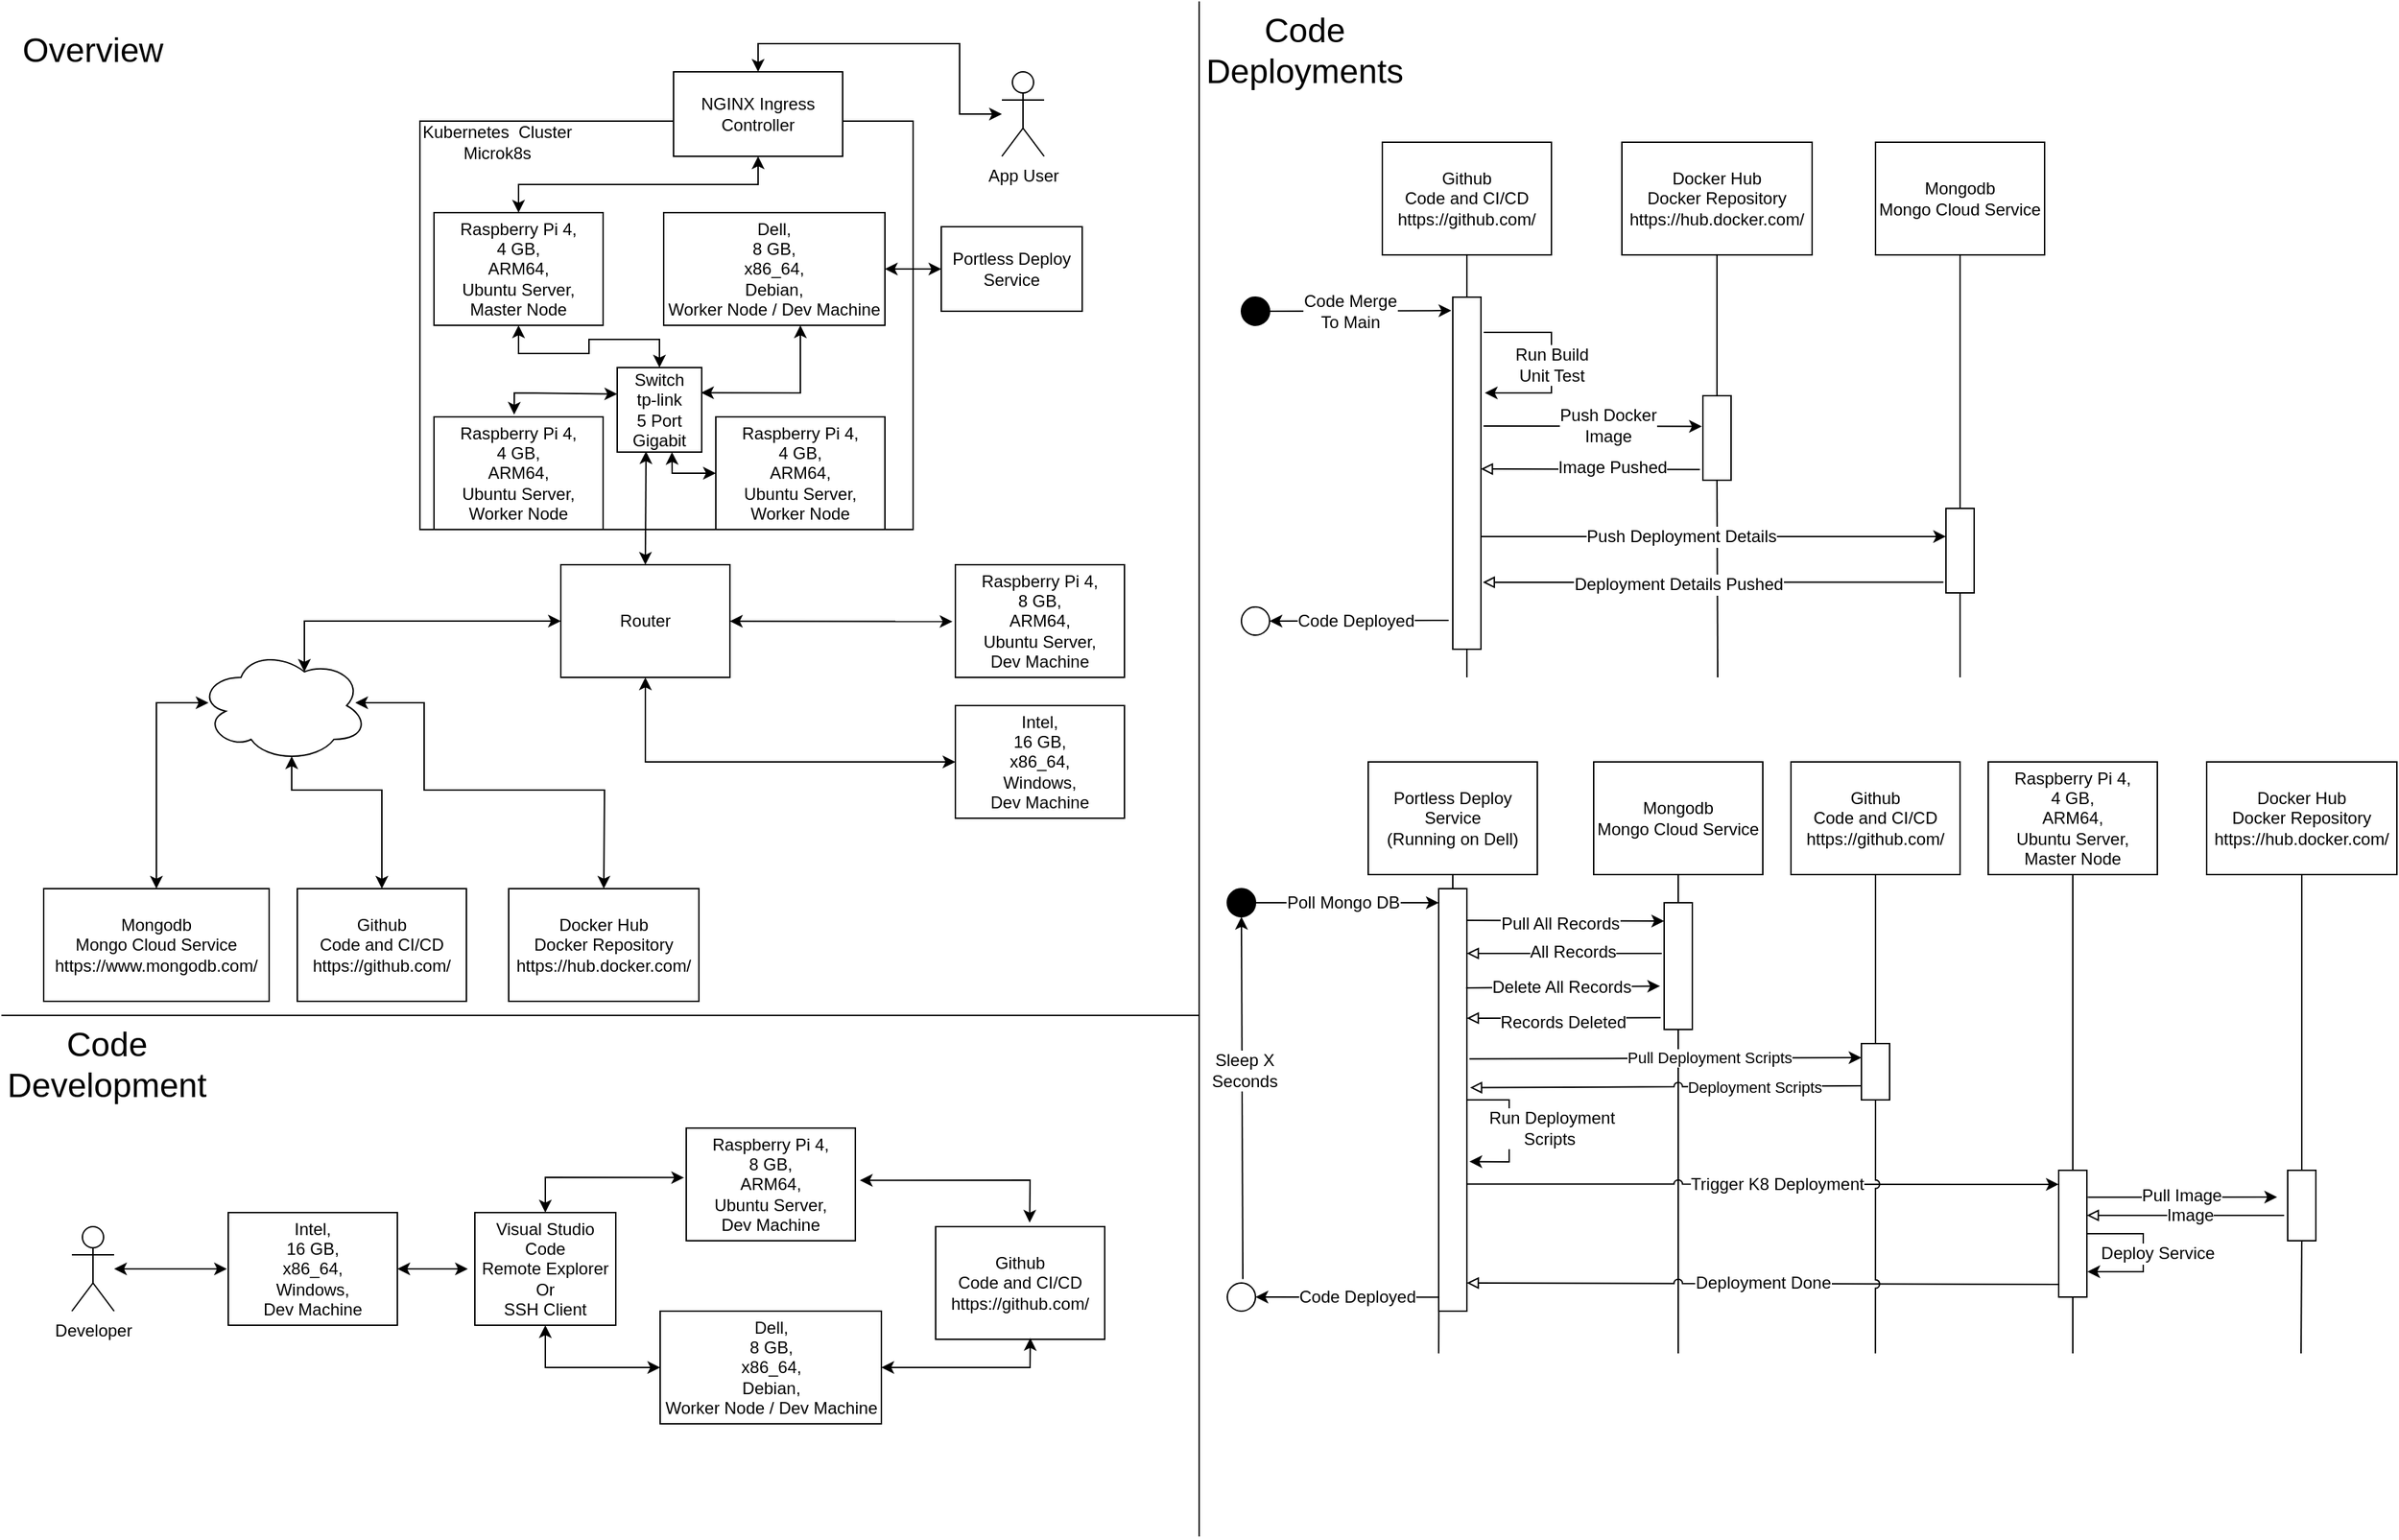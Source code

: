 <mxfile version="16.2.6" type="device"><diagram id="EOb-uwfjhpOYU6S7tdtE" name="Page-1"><mxGraphModel dx="2062" dy="1097" grid="1" gridSize="10" guides="1" tooltips="1" connect="1" arrows="1" fold="1" page="1" pageScale="1" pageWidth="850" pageHeight="1100" math="0" shadow="0"><root><mxCell id="0"/><mxCell id="1" parent="0"/><mxCell id="P5uYfOfN7g1yo0Vkydsh-5" value="" style="rounded=0;whiteSpace=wrap;html=1;align=left;" parent="1" vertex="1"><mxGeometry x="297" y="85" width="350" height="290" as="geometry"/></mxCell><mxCell id="P5uYfOfN7g1yo0Vkydsh-1" value="Raspberry Pi 4,&lt;br&gt;4 GB, &lt;br&gt;ARM64,&lt;br&gt;Ubuntu Server,&lt;br&gt;Worker Node" style="rounded=0;whiteSpace=wrap;html=1;" parent="1" vertex="1"><mxGeometry x="507" y="295" width="120" height="80" as="geometry"/></mxCell><mxCell id="P5uYfOfN7g1yo0Vkydsh-2" value="Raspberry Pi 4,&lt;br&gt;4 GB,&lt;br&gt;ARM64,&lt;br&gt;Ubuntu Server,&lt;br&gt;Master Node" style="rounded=0;whiteSpace=wrap;html=1;" parent="1" vertex="1"><mxGeometry x="307" y="150" width="120" height="80" as="geometry"/></mxCell><mxCell id="P5uYfOfN7g1yo0Vkydsh-3" value="Raspberry Pi 4,&lt;br&gt;4 GB,&lt;br&gt;ARM64,&lt;br&gt;Ubuntu Server,&lt;br&gt;Worker Node" style="rounded=0;whiteSpace=wrap;html=1;" parent="1" vertex="1"><mxGeometry x="307" y="295" width="120" height="80" as="geometry"/></mxCell><mxCell id="P5uYfOfN7g1yo0Vkydsh-4" value="Dell,&lt;br&gt;8 GB,&lt;br&gt;x86_64,&lt;br&gt;Debian,&lt;br&gt;Worker Node / Dev Machine" style="rounded=0;whiteSpace=wrap;html=1;" parent="1" vertex="1"><mxGeometry x="470" y="150" width="157" height="80" as="geometry"/></mxCell><mxCell id="P5uYfOfN7g1yo0Vkydsh-6" value="Kubernetes&amp;nbsp; Cluster&lt;br&gt;Microk8s" style="text;html=1;strokeColor=none;fillColor=none;align=center;verticalAlign=middle;whiteSpace=wrap;rounded=0;" parent="1" vertex="1"><mxGeometry x="297" y="85" width="110" height="30" as="geometry"/></mxCell><mxCell id="P5uYfOfN7g1yo0Vkydsh-7" value="NGINX Ingress Controller" style="rounded=0;whiteSpace=wrap;html=1;" parent="1" vertex="1"><mxGeometry x="477" y="50" width="120" height="60" as="geometry"/></mxCell><mxCell id="P5uYfOfN7g1yo0Vkydsh-8" value="" style="endArrow=classic;startArrow=classic;html=1;rounded=0;entryX=0.5;entryY=1;entryDx=0;entryDy=0;exitX=0.5;exitY=0;exitDx=0;exitDy=0;" parent="1" source="P5uYfOfN7g1yo0Vkydsh-2" target="P5uYfOfN7g1yo0Vkydsh-7" edge="1"><mxGeometry width="50" height="50" relative="1" as="geometry"><mxPoint x="497" y="180" as="sourcePoint"/><mxPoint x="547" y="130" as="targetPoint"/><Array as="points"><mxPoint x="367" y="130"/><mxPoint x="457" y="130"/><mxPoint x="537" y="130"/></Array></mxGeometry></mxCell><mxCell id="P5uYfOfN7g1yo0Vkydsh-20" value="" style="endArrow=classic;startArrow=classic;html=1;rounded=0;entryX=0;entryY=0.5;entryDx=0;entryDy=0;exitX=0.648;exitY=0.999;exitDx=0;exitDy=0;exitPerimeter=0;" parent="1" source="P5uYfOfN7g1yo0Vkydsh-33" target="P5uYfOfN7g1yo0Vkydsh-1" edge="1"><mxGeometry width="50" height="50" relative="1" as="geometry"><mxPoint x="476" y="320" as="sourcePoint"/><mxPoint x="497" y="290" as="targetPoint"/><Array as="points"><mxPoint x="476" y="335"/></Array></mxGeometry></mxCell><mxCell id="P5uYfOfN7g1yo0Vkydsh-21" value="" style="endArrow=classic;startArrow=classic;html=1;rounded=0;exitX=0.993;exitY=0.298;exitDx=0;exitDy=0;exitPerimeter=0;" parent="1" source="P5uYfOfN7g1yo0Vkydsh-33" edge="1"><mxGeometry width="50" height="50" relative="1" as="geometry"><mxPoint x="527" y="278" as="sourcePoint"/><mxPoint x="567" y="230" as="targetPoint"/><Array as="points"><mxPoint x="567" y="278"/></Array></mxGeometry></mxCell><mxCell id="P5uYfOfN7g1yo0Vkydsh-22" value="" style="endArrow=classic;startArrow=classic;html=1;rounded=0;exitX=0.5;exitY=1;exitDx=0;exitDy=0;entryX=0.5;entryY=0;entryDx=0;entryDy=0;" parent="1" source="P5uYfOfN7g1yo0Vkydsh-2" target="P5uYfOfN7g1yo0Vkydsh-33" edge="1"><mxGeometry width="50" height="50" relative="1" as="geometry"><mxPoint x="447" y="240" as="sourcePoint"/><mxPoint x="467" y="260" as="targetPoint"/><Array as="points"><mxPoint x="367" y="250"/><mxPoint x="417" y="250"/><mxPoint x="417" y="240"/><mxPoint x="467" y="240"/></Array></mxGeometry></mxCell><mxCell id="P5uYfOfN7g1yo0Vkydsh-25" value="" style="endArrow=classic;startArrow=classic;html=1;rounded=0;exitX=0.474;exitY=-0.02;exitDx=0;exitDy=0;exitPerimeter=0;entryX=0;entryY=0.313;entryDx=0;entryDy=0;entryPerimeter=0;" parent="1" source="P5uYfOfN7g1yo0Vkydsh-3" target="P5uYfOfN7g1yo0Vkydsh-33" edge="1"><mxGeometry width="50" height="50" relative="1" as="geometry"><mxPoint x="347" y="300" as="sourcePoint"/><mxPoint x="407" y="278" as="targetPoint"/><Array as="points"><mxPoint x="364" y="278"/></Array></mxGeometry></mxCell><mxCell id="P5uYfOfN7g1yo0Vkydsh-26" value="Raspberry Pi 4,&lt;br&gt;8 GB,&lt;br&gt;ARM64,&lt;br&gt;Ubuntu Server,&lt;br&gt;Dev Machine" style="rounded=0;whiteSpace=wrap;html=1;" parent="1" vertex="1"><mxGeometry x="677" y="400" width="120" height="80" as="geometry"/></mxCell><mxCell id="P5uYfOfN7g1yo0Vkydsh-27" value="Mongodb&lt;br&gt;Mongo Cloud Service&lt;br&gt;https://www.mongodb.com/" style="rounded=0;whiteSpace=wrap;html=1;" parent="1" vertex="1"><mxGeometry x="30" y="630" width="160" height="80" as="geometry"/></mxCell><mxCell id="P5uYfOfN7g1yo0Vkydsh-28" value="Router" style="rounded=0;whiteSpace=wrap;html=1;" parent="1" vertex="1"><mxGeometry x="397" y="400" width="120" height="80" as="geometry"/></mxCell><mxCell id="P5uYfOfN7g1yo0Vkydsh-30" value="" style="endArrow=classic;startArrow=classic;html=1;rounded=0;exitX=0.5;exitY=0;exitDx=0;exitDy=0;entryX=0.341;entryY=0.991;entryDx=0;entryDy=0;entryPerimeter=0;" parent="1" source="P5uYfOfN7g1yo0Vkydsh-28" target="P5uYfOfN7g1yo0Vkydsh-33" edge="1"><mxGeometry width="50" height="50" relative="1" as="geometry"><mxPoint x="307" y="440" as="sourcePoint"/><mxPoint x="477" y="380" as="targetPoint"/></mxGeometry></mxCell><mxCell id="P5uYfOfN7g1yo0Vkydsh-33" value="&lt;span&gt;Switch&lt;/span&gt;&lt;br&gt;&lt;span&gt;tp-link&lt;br&gt;5 Port&lt;br&gt;Gigabit&lt;/span&gt;" style="rounded=0;whiteSpace=wrap;html=1;" parent="1" vertex="1"><mxGeometry x="437" y="260" width="60" height="60" as="geometry"/></mxCell><mxCell id="P5uYfOfN7g1yo0Vkydsh-35" value="" style="endArrow=classic;startArrow=classic;html=1;rounded=0;entryX=-0.017;entryY=0.504;entryDx=0;entryDy=0;entryPerimeter=0;" parent="1" source="P5uYfOfN7g1yo0Vkydsh-28" target="P5uYfOfN7g1yo0Vkydsh-26" edge="1"><mxGeometry width="50" height="50" relative="1" as="geometry"><mxPoint x="547" y="470" as="sourcePoint"/><mxPoint x="597" y="420" as="targetPoint"/></mxGeometry></mxCell><mxCell id="P5uYfOfN7g1yo0Vkydsh-36" value="Github&lt;br&gt;Code and CI/CD&lt;br&gt;https://github.com/" style="rounded=0;whiteSpace=wrap;html=1;" parent="1" vertex="1"><mxGeometry x="210" y="630" width="120" height="80" as="geometry"/></mxCell><mxCell id="P5uYfOfN7g1yo0Vkydsh-37" value="Intel,&lt;br&gt;16 GB,&lt;br&gt;x86_64,&lt;br&gt;Windows,&lt;br&gt;Dev Machine" style="rounded=0;whiteSpace=wrap;html=1;" parent="1" vertex="1"><mxGeometry x="677" y="500" width="120" height="80" as="geometry"/></mxCell><mxCell id="P5uYfOfN7g1yo0Vkydsh-38" value="" style="endArrow=classic;startArrow=classic;html=1;rounded=0;entryX=0;entryY=0.5;entryDx=0;entryDy=0;exitX=0.5;exitY=1;exitDx=0;exitDy=0;" parent="1" source="P5uYfOfN7g1yo0Vkydsh-28" target="P5uYfOfN7g1yo0Vkydsh-37" edge="1"><mxGeometry width="50" height="50" relative="1" as="geometry"><mxPoint x="567" y="580" as="sourcePoint"/><mxPoint x="617" y="530" as="targetPoint"/><Array as="points"><mxPoint x="457" y="540"/></Array></mxGeometry></mxCell><mxCell id="P5uYfOfN7g1yo0Vkydsh-39" value="Portless Deploy &lt;br&gt;Service" style="rounded=0;whiteSpace=wrap;html=1;" parent="1" vertex="1"><mxGeometry x="667" y="160" width="100" height="60" as="geometry"/></mxCell><mxCell id="P5uYfOfN7g1yo0Vkydsh-40" value="" style="endArrow=classic;startArrow=classic;html=1;rounded=0;exitX=1;exitY=0.5;exitDx=0;exitDy=0;entryX=0;entryY=0.5;entryDx=0;entryDy=0;" parent="1" source="P5uYfOfN7g1yo0Vkydsh-4" target="P5uYfOfN7g1yo0Vkydsh-39" edge="1"><mxGeometry width="50" height="50" relative="1" as="geometry"><mxPoint x="737" y="170" as="sourcePoint"/><mxPoint x="787" y="120" as="targetPoint"/></mxGeometry></mxCell><mxCell id="P5uYfOfN7g1yo0Vkydsh-41" value="" style="ellipse;shape=cloud;whiteSpace=wrap;html=1;" parent="1" vertex="1"><mxGeometry x="140" y="460" width="120" height="80" as="geometry"/></mxCell><mxCell id="P5uYfOfN7g1yo0Vkydsh-44" value="Docker Hub&lt;br&gt;Docker Repository&lt;br&gt;https://hub.docker.com/" style="rounded=0;whiteSpace=wrap;html=1;" parent="1" vertex="1"><mxGeometry x="360" y="630" width="135" height="80" as="geometry"/></mxCell><mxCell id="P5uYfOfN7g1yo0Vkydsh-45" value="" style="endArrow=classic;startArrow=classic;html=1;rounded=0;exitX=0.5;exitY=0;exitDx=0;exitDy=0;entryX=0.058;entryY=0.475;entryDx=0;entryDy=0;entryPerimeter=0;" parent="1" source="P5uYfOfN7g1yo0Vkydsh-27" target="P5uYfOfN7g1yo0Vkydsh-41" edge="1"><mxGeometry width="50" height="50" relative="1" as="geometry"><mxPoint x="60" y="580" as="sourcePoint"/><mxPoint x="110" y="530" as="targetPoint"/><Array as="points"><mxPoint x="110" y="498"/></Array></mxGeometry></mxCell><mxCell id="P5uYfOfN7g1yo0Vkydsh-46" value="" style="endArrow=classic;startArrow=classic;html=1;rounded=0;exitX=0.5;exitY=0;exitDx=0;exitDy=0;entryX=0.55;entryY=0.95;entryDx=0;entryDy=0;entryPerimeter=0;" parent="1" source="P5uYfOfN7g1yo0Vkydsh-36" target="P5uYfOfN7g1yo0Vkydsh-41" edge="1"><mxGeometry width="50" height="50" relative="1" as="geometry"><mxPoint x="270" y="600" as="sourcePoint"/><mxPoint x="320" y="550" as="targetPoint"/><Array as="points"><mxPoint x="270" y="560"/><mxPoint x="206" y="560"/></Array></mxGeometry></mxCell><mxCell id="P5uYfOfN7g1yo0Vkydsh-47" value="" style="endArrow=classic;startArrow=classic;html=1;rounded=0;exitX=0.5;exitY=0;exitDx=0;exitDy=0;entryX=0.926;entryY=0.475;entryDx=0;entryDy=0;entryPerimeter=0;" parent="1" source="P5uYfOfN7g1yo0Vkydsh-44" target="P5uYfOfN7g1yo0Vkydsh-41" edge="1"><mxGeometry width="50" height="50" relative="1" as="geometry"><mxPoint x="350" y="580" as="sourcePoint"/><mxPoint x="400" y="530" as="targetPoint"/><Array as="points"><mxPoint x="428" y="560"/><mxPoint x="300" y="560"/><mxPoint x="300" y="498"/></Array></mxGeometry></mxCell><mxCell id="P5uYfOfN7g1yo0Vkydsh-48" value="" style="endArrow=classic;startArrow=classic;html=1;rounded=0;exitX=0.625;exitY=0.2;exitDx=0;exitDy=0;exitPerimeter=0;" parent="1" source="P5uYfOfN7g1yo0Vkydsh-41" target="P5uYfOfN7g1yo0Vkydsh-28" edge="1"><mxGeometry width="50" height="50" relative="1" as="geometry"><mxPoint x="210" y="440" as="sourcePoint"/><mxPoint x="150" y="370" as="targetPoint"/><Array as="points"><mxPoint x="215" y="440"/></Array></mxGeometry></mxCell><mxCell id="P5uYfOfN7g1yo0Vkydsh-52" value="&lt;font style=&quot;font-size: 24px&quot;&gt;Overview&lt;/font&gt;" style="text;html=1;strokeColor=none;fillColor=none;align=center;verticalAlign=middle;whiteSpace=wrap;rounded=0;" parent="1" vertex="1"><mxGeometry width="130" height="70" as="geometry"/></mxCell><mxCell id="P5uYfOfN7g1yo0Vkydsh-53" value="" style="endArrow=none;html=1;rounded=0;fontSize=24;jumpStyle=arc;" parent="1" edge="1"><mxGeometry width="50" height="50" relative="1" as="geometry"><mxPoint x="850" as="sourcePoint"/><mxPoint x="850" y="1090" as="targetPoint"/></mxGeometry></mxCell><mxCell id="P5uYfOfN7g1yo0Vkydsh-54" value="&lt;font style=&quot;font-size: 24px&quot;&gt;Code Deployments&lt;/font&gt;" style="text;html=1;strokeColor=none;fillColor=none;align=center;verticalAlign=middle;whiteSpace=wrap;rounded=0;" parent="1" vertex="1"><mxGeometry x="850" width="150" height="70" as="geometry"/></mxCell><mxCell id="P5uYfOfN7g1yo0Vkydsh-71" style="edgeStyle=orthogonalEdgeStyle;rounded=0;jumpStyle=arc;orthogonalLoop=1;jettySize=auto;html=1;exitX=0.5;exitY=1;exitDx=0;exitDy=0;fontSize=12;endArrow=none;endFill=0;" parent="1" source="P5uYfOfN7g1yo0Vkydsh-58" edge="1"><mxGeometry relative="1" as="geometry"><mxPoint x="1040" y="480" as="targetPoint"/></mxGeometry></mxCell><mxCell id="P5uYfOfN7g1yo0Vkydsh-58" value="Github&lt;br&gt;Code and CI/CD&lt;br&gt;https://github.com/" style="rounded=0;whiteSpace=wrap;html=1;" parent="1" vertex="1"><mxGeometry x="980" y="100" width="120" height="80" as="geometry"/></mxCell><mxCell id="P5uYfOfN7g1yo0Vkydsh-102" style="edgeStyle=orthogonalEdgeStyle;rounded=0;jumpStyle=arc;orthogonalLoop=1;jettySize=auto;html=1;exitX=0.5;exitY=1;exitDx=0;exitDy=0;fontSize=12;endArrow=none;endFill=0;" parent="1" source="P5uYfOfN7g1yo0Vkydsh-59" edge="1"><mxGeometry relative="1" as="geometry"><mxPoint x="1020" y="960" as="targetPoint"/></mxGeometry></mxCell><mxCell id="P5uYfOfN7g1yo0Vkydsh-59" value="Portless Deploy &lt;br&gt;Service&lt;br&gt;(Running on Dell)" style="rounded=0;whiteSpace=wrap;html=1;" parent="1" vertex="1"><mxGeometry x="970" y="540" width="120" height="80" as="geometry"/></mxCell><mxCell id="P5uYfOfN7g1yo0Vkydsh-104" style="edgeStyle=orthogonalEdgeStyle;rounded=0;jumpStyle=arc;orthogonalLoop=1;jettySize=auto;html=1;fontSize=12;endArrow=none;endFill=0;startArrow=none;" parent="1" edge="1"><mxGeometry relative="1" as="geometry"><mxPoint x="1470" y="880" as="targetPoint"/><mxPoint x="1470" y="880" as="sourcePoint"/></mxGeometry></mxCell><mxCell id="P5uYfOfN7g1yo0Vkydsh-68" value="Raspberry Pi 4,&lt;br&gt;4 GB,&lt;br&gt;ARM64,&lt;br&gt;Ubuntu Server,&lt;br&gt;Master Node" style="rounded=0;whiteSpace=wrap;html=1;" parent="1" vertex="1"><mxGeometry x="1410" y="540" width="120" height="80" as="geometry"/></mxCell><mxCell id="P5uYfOfN7g1yo0Vkydsh-72" style="edgeStyle=orthogonalEdgeStyle;rounded=0;jumpStyle=arc;orthogonalLoop=1;jettySize=auto;html=1;exitX=0.5;exitY=1;exitDx=0;exitDy=0;fontSize=12;endArrow=none;endFill=0;startArrow=none;" parent="1" source="P5uYfOfN7g1yo0Vkydsh-91" edge="1"><mxGeometry relative="1" as="geometry"><mxPoint x="1390" y="480" as="targetPoint"/></mxGeometry></mxCell><mxCell id="P5uYfOfN7g1yo0Vkydsh-70" value="Mongodb&lt;br&gt;Mongo Cloud Service" style="rounded=0;whiteSpace=wrap;html=1;" parent="1" vertex="1"><mxGeometry x="1330" y="100" width="120" height="80" as="geometry"/></mxCell><mxCell id="P5uYfOfN7g1yo0Vkydsh-78" style="edgeStyle=orthogonalEdgeStyle;rounded=0;jumpStyle=arc;orthogonalLoop=1;jettySize=auto;html=1;fontSize=12;endArrow=classic;endFill=1;entryX=-0.052;entryY=0.038;entryDx=0;entryDy=0;entryPerimeter=0;" parent="1" source="P5uYfOfN7g1yo0Vkydsh-75" target="P5uYfOfN7g1yo0Vkydsh-80" edge="1"><mxGeometry relative="1" as="geometry"><mxPoint x="1040" y="220" as="targetPoint"/></mxGeometry></mxCell><mxCell id="P5uYfOfN7g1yo0Vkydsh-79" value="Code Merge&lt;br&gt;To Main" style="edgeLabel;html=1;align=center;verticalAlign=middle;resizable=0;points=[];fontSize=12;" parent="P5uYfOfN7g1yo0Vkydsh-78" vertex="1" connectable="0"><mxGeometry x="-0.117" relative="1" as="geometry"><mxPoint as="offset"/></mxGeometry></mxCell><mxCell id="P5uYfOfN7g1yo0Vkydsh-75" value="" style="ellipse;whiteSpace=wrap;html=1;aspect=fixed;fontSize=12;fillColor=#000000;" parent="1" vertex="1"><mxGeometry x="880" y="210" width="20" height="20" as="geometry"/></mxCell><mxCell id="P5uYfOfN7g1yo0Vkydsh-76" value="" style="ellipse;whiteSpace=wrap;html=1;aspect=fixed;fontSize=12;fillColor=#FFFFFF;" parent="1" vertex="1"><mxGeometry x="880" y="430" width="20" height="20" as="geometry"/></mxCell><mxCell id="P5uYfOfN7g1yo0Vkydsh-80" value="" style="rounded=0;whiteSpace=wrap;html=1;fontSize=12;fillColor=#FFFFFF;" parent="1" vertex="1"><mxGeometry x="1030" y="210" width="20" height="250" as="geometry"/></mxCell><mxCell id="P5uYfOfN7g1yo0Vkydsh-81" value="" style="endArrow=none;startArrow=classic;html=1;rounded=0;fontSize=12;jumpStyle=arc;exitX=1.138;exitY=0.272;exitDx=0;exitDy=0;exitPerimeter=0;endFill=0;" parent="1" source="P5uYfOfN7g1yo0Vkydsh-80" edge="1"><mxGeometry width="50" height="50" relative="1" as="geometry"><mxPoint x="1080" y="310" as="sourcePoint"/><mxPoint x="1052" y="235" as="targetPoint"/><Array as="points"><mxPoint x="1100" y="278"/><mxPoint x="1100" y="270"/><mxPoint x="1100" y="235"/></Array></mxGeometry></mxCell><mxCell id="P5uYfOfN7g1yo0Vkydsh-82" value="Run Build&lt;br&gt;Unit Test" style="edgeLabel;html=1;align=center;verticalAlign=middle;resizable=0;points=[];fontSize=12;" parent="P5uYfOfN7g1yo0Vkydsh-81" vertex="1" connectable="0"><mxGeometry x="0.147" y="-2" relative="1" as="geometry"><mxPoint x="-2" y="12" as="offset"/></mxGeometry></mxCell><mxCell id="P5uYfOfN7g1yo0Vkydsh-84" style="edgeStyle=orthogonalEdgeStyle;rounded=0;jumpStyle=arc;orthogonalLoop=1;jettySize=auto;html=1;fontSize=12;endArrow=none;endFill=0;startArrow=none;" parent="1" source="P5uYfOfN7g1yo0Vkydsh-86" edge="1"><mxGeometry relative="1" as="geometry"><mxPoint x="1218" y="480" as="targetPoint"/></mxGeometry></mxCell><mxCell id="P5uYfOfN7g1yo0Vkydsh-83" value="Docker Hub&lt;br&gt;Docker Repository&lt;br&gt;https://hub.docker.com/" style="rounded=0;whiteSpace=wrap;html=1;" parent="1" vertex="1"><mxGeometry x="1150" y="100" width="135" height="80" as="geometry"/></mxCell><mxCell id="P5uYfOfN7g1yo0Vkydsh-85" value="" style="endArrow=classic;html=1;rounded=0;fontSize=12;jumpStyle=arc;exitX=1.09;exitY=0.366;exitDx=0;exitDy=0;exitPerimeter=0;entryX=-0.039;entryY=0.363;entryDx=0;entryDy=0;entryPerimeter=0;" parent="1" source="P5uYfOfN7g1yo0Vkydsh-80" target="P5uYfOfN7g1yo0Vkydsh-86" edge="1"><mxGeometry width="50" height="50" relative="1" as="geometry"><mxPoint x="1080" y="370" as="sourcePoint"/><mxPoint x="1130" y="320" as="targetPoint"/></mxGeometry></mxCell><mxCell id="P5uYfOfN7g1yo0Vkydsh-88" value="Push Docker&lt;br&gt;Image" style="edgeLabel;html=1;align=center;verticalAlign=middle;resizable=0;points=[];fontSize=12;" parent="P5uYfOfN7g1yo0Vkydsh-85" vertex="1" connectable="0"><mxGeometry x="0.319" y="-1" relative="1" as="geometry"><mxPoint x="-14" y="-2" as="offset"/></mxGeometry></mxCell><mxCell id="P5uYfOfN7g1yo0Vkydsh-86" value="" style="rounded=0;whiteSpace=wrap;html=1;fontSize=12;fillColor=#FFFFFF;" parent="1" vertex="1"><mxGeometry x="1207.5" y="280" width="20" height="60" as="geometry"/></mxCell><mxCell id="P5uYfOfN7g1yo0Vkydsh-87" value="" style="edgeStyle=orthogonalEdgeStyle;rounded=0;jumpStyle=arc;orthogonalLoop=1;jettySize=auto;html=1;fontSize=12;endArrow=none;endFill=0;" parent="1" source="P5uYfOfN7g1yo0Vkydsh-83" target="P5uYfOfN7g1yo0Vkydsh-86" edge="1"><mxGeometry relative="1" as="geometry"><mxPoint x="1217.5" y="764.571" as="targetPoint"/><mxPoint x="1217.5" y="180" as="sourcePoint"/></mxGeometry></mxCell><mxCell id="P5uYfOfN7g1yo0Vkydsh-89" value="" style="endArrow=block;html=1;rounded=0;fontSize=12;jumpStyle=arc;exitX=-0.108;exitY=0.873;exitDx=0;exitDy=0;exitPerimeter=0;endFill=0;" parent="1" source="P5uYfOfN7g1yo0Vkydsh-86" edge="1"><mxGeometry width="50" height="50" relative="1" as="geometry"><mxPoint x="1110" y="380" as="sourcePoint"/><mxPoint x="1050" y="332" as="targetPoint"/></mxGeometry></mxCell><mxCell id="P5uYfOfN7g1yo0Vkydsh-90" value="Image Pushed" style="edgeLabel;html=1;align=center;verticalAlign=middle;resizable=0;points=[];fontSize=12;" parent="P5uYfOfN7g1yo0Vkydsh-89" vertex="1" connectable="0"><mxGeometry x="-0.192" y="-1" relative="1" as="geometry"><mxPoint as="offset"/></mxGeometry></mxCell><mxCell id="P5uYfOfN7g1yo0Vkydsh-91" value="" style="rounded=0;whiteSpace=wrap;html=1;fontSize=12;fillColor=#FFFFFF;" parent="1" vertex="1"><mxGeometry x="1380" y="360" width="20" height="60" as="geometry"/></mxCell><mxCell id="P5uYfOfN7g1yo0Vkydsh-92" value="" style="edgeStyle=orthogonalEdgeStyle;rounded=0;jumpStyle=arc;orthogonalLoop=1;jettySize=auto;html=1;exitX=0.5;exitY=1;exitDx=0;exitDy=0;fontSize=12;endArrow=none;endFill=0;" parent="1" source="P5uYfOfN7g1yo0Vkydsh-70" target="P5uYfOfN7g1yo0Vkydsh-91" edge="1"><mxGeometry relative="1" as="geometry"><mxPoint x="1390.333" y="740" as="targetPoint"/><mxPoint x="1390" y="180" as="sourcePoint"/></mxGeometry></mxCell><mxCell id="P5uYfOfN7g1yo0Vkydsh-93" value="" style="endArrow=classic;html=1;rounded=0;fontSize=12;jumpStyle=arc;entryX=0;entryY=0.333;entryDx=0;entryDy=0;entryPerimeter=0;" parent="1" target="P5uYfOfN7g1yo0Vkydsh-91" edge="1"><mxGeometry width="50" height="50" relative="1" as="geometry"><mxPoint x="1050" y="380" as="sourcePoint"/><mxPoint x="1170" y="380" as="targetPoint"/></mxGeometry></mxCell><mxCell id="P5uYfOfN7g1yo0Vkydsh-94" value="Push Deployment Details" style="edgeLabel;html=1;align=center;verticalAlign=middle;resizable=0;points=[];fontSize=12;" parent="P5uYfOfN7g1yo0Vkydsh-93" vertex="1" connectable="0"><mxGeometry x="-0.142" relative="1" as="geometry"><mxPoint as="offset"/></mxGeometry></mxCell><mxCell id="P5uYfOfN7g1yo0Vkydsh-95" value="" style="endArrow=block;html=1;rounded=0;fontSize=12;jumpStyle=arc;exitX=-0.09;exitY=0.873;exitDx=0;exitDy=0;exitPerimeter=0;entryX=1.067;entryY=0.81;entryDx=0;entryDy=0;entryPerimeter=0;endFill=0;" parent="1" source="P5uYfOfN7g1yo0Vkydsh-91" target="P5uYfOfN7g1yo0Vkydsh-80" edge="1"><mxGeometry width="50" height="50" relative="1" as="geometry"><mxPoint x="1250" y="480" as="sourcePoint"/><mxPoint x="1300" y="430" as="targetPoint"/></mxGeometry></mxCell><mxCell id="P5uYfOfN7g1yo0Vkydsh-96" value="Deployment Details Pushed" style="edgeLabel;html=1;align=center;verticalAlign=middle;resizable=0;points=[];fontSize=12;" parent="P5uYfOfN7g1yo0Vkydsh-95" vertex="1" connectable="0"><mxGeometry x="0.518" y="1" relative="1" as="geometry"><mxPoint x="60" as="offset"/></mxGeometry></mxCell><mxCell id="P5uYfOfN7g1yo0Vkydsh-98" value="" style="endArrow=classic;html=1;rounded=0;fontSize=12;jumpStyle=arc;exitX=-0.148;exitY=0.918;exitDx=0;exitDy=0;exitPerimeter=0;entryX=1;entryY=0.5;entryDx=0;entryDy=0;" parent="1" source="P5uYfOfN7g1yo0Vkydsh-80" target="P5uYfOfN7g1yo0Vkydsh-76" edge="1"><mxGeometry width="50" height="50" relative="1" as="geometry"><mxPoint x="910" y="440" as="sourcePoint"/><mxPoint x="960" y="390" as="targetPoint"/></mxGeometry></mxCell><mxCell id="P5uYfOfN7g1yo0Vkydsh-99" value="Code Deployed" style="edgeLabel;html=1;align=center;verticalAlign=middle;resizable=0;points=[];fontSize=12;" parent="P5uYfOfN7g1yo0Vkydsh-98" vertex="1" connectable="0"><mxGeometry x="0.222" y="1" relative="1" as="geometry"><mxPoint x="11" y="-1" as="offset"/></mxGeometry></mxCell><mxCell id="K1R4DkgmTf5tLECIRQQ--2" style="edgeStyle=orthogonalEdgeStyle;rounded=0;orthogonalLoop=1;jettySize=auto;html=1;endArrow=none;endFill=0;startArrow=none;" edge="1" parent="1" source="P5uYfOfN7g1yo0Vkydsh-110"><mxGeometry relative="1" as="geometry"><mxPoint x="1190" y="960" as="targetPoint"/></mxGeometry></mxCell><mxCell id="P5uYfOfN7g1yo0Vkydsh-100" value="Mongodb&lt;br&gt;Mongo Cloud Service" style="rounded=0;whiteSpace=wrap;html=1;" parent="1" vertex="1"><mxGeometry x="1130" y="540" width="120" height="80" as="geometry"/></mxCell><mxCell id="P5uYfOfN7g1yo0Vkydsh-105" style="edgeStyle=orthogonalEdgeStyle;rounded=0;jumpStyle=arc;orthogonalLoop=1;jettySize=auto;html=1;exitX=0.5;exitY=1;exitDx=0;exitDy=0;fontSize=12;endArrow=none;endFill=0;startArrow=none;" parent="1" source="P5uYfOfN7g1yo0Vkydsh-128" edge="1"><mxGeometry relative="1" as="geometry"><mxPoint x="1632" y="960" as="targetPoint"/></mxGeometry></mxCell><mxCell id="P5uYfOfN7g1yo0Vkydsh-101" value="Docker Hub&lt;br&gt;Docker Repository&lt;br&gt;https://hub.docker.com/" style="rounded=0;whiteSpace=wrap;html=1;" parent="1" vertex="1"><mxGeometry x="1565" y="540" width="135" height="80" as="geometry"/></mxCell><mxCell id="P5uYfOfN7g1yo0Vkydsh-107" style="edgeStyle=orthogonalEdgeStyle;rounded=0;jumpStyle=arc;orthogonalLoop=1;jettySize=auto;html=1;exitX=1;exitY=0.5;exitDx=0;exitDy=0;fontSize=12;endArrow=classic;endFill=1;" parent="1" source="P5uYfOfN7g1yo0Vkydsh-106" edge="1"><mxGeometry relative="1" as="geometry"><mxPoint x="1020" y="640" as="targetPoint"/></mxGeometry></mxCell><mxCell id="P5uYfOfN7g1yo0Vkydsh-108" value="Poll Mongo DB" style="edgeLabel;html=1;align=center;verticalAlign=middle;resizable=0;points=[];fontSize=12;" parent="P5uYfOfN7g1yo0Vkydsh-107" vertex="1" connectable="0"><mxGeometry x="0.652" relative="1" as="geometry"><mxPoint x="-46" as="offset"/></mxGeometry></mxCell><mxCell id="P5uYfOfN7g1yo0Vkydsh-106" value="" style="ellipse;whiteSpace=wrap;html=1;aspect=fixed;fontSize=12;fillColor=#000000;" parent="1" vertex="1"><mxGeometry x="870" y="630" width="20" height="20" as="geometry"/></mxCell><mxCell id="P5uYfOfN7g1yo0Vkydsh-109" value="" style="rounded=0;whiteSpace=wrap;html=1;fontSize=12;fillColor=#FFFFFF;" parent="1" vertex="1"><mxGeometry x="1020" y="630" width="20" height="300" as="geometry"/></mxCell><mxCell id="P5uYfOfN7g1yo0Vkydsh-111" value="" style="endArrow=classic;html=1;rounded=0;fontSize=12;jumpStyle=arc;exitX=1.019;exitY=0.075;exitDx=0;exitDy=0;exitPerimeter=0;" parent="1" source="P5uYfOfN7g1yo0Vkydsh-109" edge="1"><mxGeometry width="50" height="50" relative="1" as="geometry"><mxPoint x="1070" y="710" as="sourcePoint"/><mxPoint x="1180" y="653" as="targetPoint"/></mxGeometry></mxCell><mxCell id="P5uYfOfN7g1yo0Vkydsh-112" value="Pull All Records" style="edgeLabel;html=1;align=center;verticalAlign=middle;resizable=0;points=[];fontSize=12;" parent="P5uYfOfN7g1yo0Vkydsh-111" vertex="1" connectable="0"><mxGeometry x="0.468" y="1" relative="1" as="geometry"><mxPoint x="-37" y="3" as="offset"/></mxGeometry></mxCell><mxCell id="P5uYfOfN7g1yo0Vkydsh-113" value="" style="endArrow=block;html=1;rounded=0;fontSize=12;jumpStyle=arc;exitX=-0.085;exitY=0.4;exitDx=0;exitDy=0;exitPerimeter=0;endFill=0;" parent="1" source="P5uYfOfN7g1yo0Vkydsh-110" edge="1"><mxGeometry width="50" height="50" relative="1" as="geometry"><mxPoint x="1070" y="730" as="sourcePoint"/><mxPoint x="1040" y="676" as="targetPoint"/></mxGeometry></mxCell><mxCell id="P5uYfOfN7g1yo0Vkydsh-114" value="All Records" style="edgeLabel;html=1;align=center;verticalAlign=middle;resizable=0;points=[];fontSize=12;" parent="P5uYfOfN7g1yo0Vkydsh-113" vertex="1" connectable="0"><mxGeometry x="-0.073" y="-1" relative="1" as="geometry"><mxPoint as="offset"/></mxGeometry></mxCell><mxCell id="P5uYfOfN7g1yo0Vkydsh-115" value="" style="endArrow=classic;html=1;rounded=0;fontSize=12;jumpStyle=arc;exitX=0.971;exitY=0.235;exitDx=0;exitDy=0;exitPerimeter=0;entryX=-0.145;entryY=0.658;entryDx=0;entryDy=0;entryPerimeter=0;" parent="1" source="P5uYfOfN7g1yo0Vkydsh-109" target="P5uYfOfN7g1yo0Vkydsh-110" edge="1"><mxGeometry width="50" height="50" relative="1" as="geometry"><mxPoint x="1070" y="740" as="sourcePoint"/><mxPoint x="1120" y="690" as="targetPoint"/></mxGeometry></mxCell><mxCell id="P5uYfOfN7g1yo0Vkydsh-116" value="Delete All Records" style="edgeLabel;html=1;align=center;verticalAlign=middle;resizable=0;points=[];fontSize=12;" parent="P5uYfOfN7g1yo0Vkydsh-115" vertex="1" connectable="0"><mxGeometry x="-0.324" y="2" relative="1" as="geometry"><mxPoint x="21" y="2" as="offset"/></mxGeometry></mxCell><mxCell id="P5uYfOfN7g1yo0Vkydsh-117" value="" style="endArrow=block;html=1;rounded=0;fontSize=12;jumpStyle=arc;exitX=-0.125;exitY=0.907;exitDx=0;exitDy=0;exitPerimeter=0;endFill=0;" parent="1" source="P5uYfOfN7g1yo0Vkydsh-110" edge="1"><mxGeometry width="50" height="50" relative="1" as="geometry"><mxPoint x="1090" y="780" as="sourcePoint"/><mxPoint x="1040" y="722" as="targetPoint"/></mxGeometry></mxCell><mxCell id="P5uYfOfN7g1yo0Vkydsh-118" value="Records Deleted" style="edgeLabel;html=1;align=center;verticalAlign=middle;resizable=0;points=[];fontSize=12;" parent="P5uYfOfN7g1yo0Vkydsh-117" vertex="1" connectable="0"><mxGeometry x="0.297" y="1" relative="1" as="geometry"><mxPoint x="19" y="2" as="offset"/></mxGeometry></mxCell><mxCell id="P5uYfOfN7g1yo0Vkydsh-120" value="" style="endArrow=classic;html=1;rounded=0;fontSize=12;jumpStyle=arc;entryX=1.09;entryY=0.646;entryDx=0;entryDy=0;entryPerimeter=0;exitX=1;exitY=0.5;exitDx=0;exitDy=0;" parent="1" edge="1" target="P5uYfOfN7g1yo0Vkydsh-109" source="P5uYfOfN7g1yo0Vkydsh-109"><mxGeometry width="50" height="50" relative="1" as="geometry"><mxPoint x="1043" y="740" as="sourcePoint"/><mxPoint x="1043" y="790" as="targetPoint"/><Array as="points"><mxPoint x="1070" y="780"/><mxPoint x="1070" y="824"/></Array></mxGeometry></mxCell><mxCell id="P5uYfOfN7g1yo0Vkydsh-121" value="Run Deployment&lt;br&gt;Scripts&amp;nbsp;" style="edgeLabel;html=1;align=center;verticalAlign=middle;resizable=0;points=[];fontSize=12;" parent="P5uYfOfN7g1yo0Vkydsh-120" vertex="1" connectable="0"><mxGeometry x="0.127" y="-1" relative="1" as="geometry"><mxPoint x="31" y="-8" as="offset"/></mxGeometry></mxCell><mxCell id="P5uYfOfN7g1yo0Vkydsh-123" value="" style="endArrow=classic;html=1;rounded=0;fontSize=12;jumpStyle=arc;exitX=1.01;exitY=0.699;exitDx=0;exitDy=0;exitPerimeter=0;entryX=0;entryY=0.111;entryDx=0;entryDy=0;entryPerimeter=0;" parent="1" target="P5uYfOfN7g1yo0Vkydsh-125" edge="1" source="P5uYfOfN7g1yo0Vkydsh-109"><mxGeometry width="50" height="50" relative="1" as="geometry"><mxPoint x="1060" y="810" as="sourcePoint"/><mxPoint x="1450" y="840" as="targetPoint"/></mxGeometry></mxCell><mxCell id="P5uYfOfN7g1yo0Vkydsh-126" value="Trigger K8 Deployment" style="edgeLabel;html=1;align=center;verticalAlign=middle;resizable=0;points=[];fontSize=12;" parent="P5uYfOfN7g1yo0Vkydsh-123" vertex="1" connectable="0"><mxGeometry x="0.49" y="1" relative="1" as="geometry"><mxPoint x="-93" y="1" as="offset"/></mxGeometry></mxCell><mxCell id="P5uYfOfN7g1yo0Vkydsh-124" value="" style="edgeStyle=orthogonalEdgeStyle;rounded=0;jumpStyle=arc;orthogonalLoop=1;jettySize=auto;html=1;fontSize=12;endArrow=none;endFill=0;" parent="1" source="P5uYfOfN7g1yo0Vkydsh-68" edge="1"><mxGeometry relative="1" as="geometry"><mxPoint x="1470" y="960" as="targetPoint"/><mxPoint x="1470" y="620" as="sourcePoint"/></mxGeometry></mxCell><mxCell id="P5uYfOfN7g1yo0Vkydsh-125" value="" style="rounded=0;whiteSpace=wrap;html=1;fontSize=12;fillColor=#FFFFFF;" parent="1" vertex="1"><mxGeometry x="1460" y="830" width="20" height="90" as="geometry"/></mxCell><mxCell id="P5uYfOfN7g1yo0Vkydsh-127" value="" style="endArrow=classic;html=1;rounded=0;fontSize=12;jumpStyle=arc;exitX=1.033;exitY=0.213;exitDx=0;exitDy=0;exitPerimeter=0;" parent="1" source="P5uYfOfN7g1yo0Vkydsh-125" edge="1"><mxGeometry width="50" height="50" relative="1" as="geometry"><mxPoint x="1485" y="860" as="sourcePoint"/><mxPoint x="1615" y="849" as="targetPoint"/></mxGeometry></mxCell><mxCell id="P5uYfOfN7g1yo0Vkydsh-130" value="Pull Image" style="edgeLabel;html=1;align=center;verticalAlign=middle;resizable=0;points=[];fontSize=12;" parent="P5uYfOfN7g1yo0Vkydsh-127" vertex="1" connectable="0"><mxGeometry x="0.296" y="1" relative="1" as="geometry"><mxPoint x="-21" as="offset"/></mxGeometry></mxCell><mxCell id="P5uYfOfN7g1yo0Vkydsh-128" value="" style="rounded=0;whiteSpace=wrap;html=1;fontSize=12;fillColor=#FFFFFF;" parent="1" vertex="1"><mxGeometry x="1622.5" y="830" width="20" height="50" as="geometry"/></mxCell><mxCell id="P5uYfOfN7g1yo0Vkydsh-129" value="" style="edgeStyle=orthogonalEdgeStyle;rounded=0;jumpStyle=arc;orthogonalLoop=1;jettySize=auto;html=1;exitX=0.5;exitY=1;exitDx=0;exitDy=0;fontSize=12;endArrow=none;endFill=0;" parent="1" source="P5uYfOfN7g1yo0Vkydsh-101" target="P5uYfOfN7g1yo0Vkydsh-128" edge="1"><mxGeometry relative="1" as="geometry"><mxPoint x="1632" y="960" as="targetPoint"/><mxPoint x="1632.5" y="620" as="sourcePoint"/></mxGeometry></mxCell><mxCell id="P5uYfOfN7g1yo0Vkydsh-131" value="" style="endArrow=block;html=1;rounded=0;fontSize=12;jumpStyle=arc;endFill=0;" parent="1" edge="1"><mxGeometry width="50" height="50" relative="1" as="geometry"><mxPoint x="1620" y="862" as="sourcePoint"/><mxPoint x="1480" y="862" as="targetPoint"/></mxGeometry></mxCell><mxCell id="P5uYfOfN7g1yo0Vkydsh-133" value="Image" style="edgeLabel;html=1;align=center;verticalAlign=middle;resizable=0;points=[];fontSize=12;" parent="P5uYfOfN7g1yo0Vkydsh-131" vertex="1" connectable="0"><mxGeometry x="0.185" relative="1" as="geometry"><mxPoint x="16" as="offset"/></mxGeometry></mxCell><mxCell id="P5uYfOfN7g1yo0Vkydsh-135" value="" style="endArrow=classic;html=1;rounded=0;fontSize=12;jumpStyle=arc;entryX=1.017;entryY=0.8;entryDx=0;entryDy=0;entryPerimeter=0;exitX=1;exitY=0.5;exitDx=0;exitDy=0;" parent="1" target="P5uYfOfN7g1yo0Vkydsh-125" edge="1" source="P5uYfOfN7g1yo0Vkydsh-125"><mxGeometry width="50" height="50" relative="1" as="geometry"><mxPoint x="1482" y="864" as="sourcePoint"/><mxPoint x="1482" y="900" as="targetPoint"/><Array as="points"><mxPoint x="1520" y="875"/><mxPoint x="1520" y="902"/></Array></mxGeometry></mxCell><mxCell id="P5uYfOfN7g1yo0Vkydsh-136" value="Deploy Service" style="edgeLabel;html=1;align=center;verticalAlign=middle;resizable=0;points=[];fontSize=12;" parent="P5uYfOfN7g1yo0Vkydsh-135" vertex="1" connectable="0"><mxGeometry x="-0.143" y="1" relative="1" as="geometry"><mxPoint x="9" y="8" as="offset"/></mxGeometry></mxCell><mxCell id="P5uYfOfN7g1yo0Vkydsh-137" value="" style="endArrow=block;html=1;rounded=0;fontSize=12;jumpStyle=arc;exitX=0;exitY=0.9;exitDx=0;exitDy=0;exitPerimeter=0;endFill=0;" parent="1" source="P5uYfOfN7g1yo0Vkydsh-125" edge="1"><mxGeometry width="50" height="50" relative="1" as="geometry"><mxPoint x="1250" y="930" as="sourcePoint"/><mxPoint x="1040" y="910" as="targetPoint"/></mxGeometry></mxCell><mxCell id="P5uYfOfN7g1yo0Vkydsh-138" value="Deployment Done" style="edgeLabel;html=1;align=center;verticalAlign=middle;resizable=0;points=[];fontSize=12;" parent="P5uYfOfN7g1yo0Vkydsh-137" vertex="1" connectable="0"><mxGeometry x="-0.2" relative="1" as="geometry"><mxPoint x="-42" y="-1" as="offset"/></mxGeometry></mxCell><mxCell id="P5uYfOfN7g1yo0Vkydsh-141" value="" style="ellipse;whiteSpace=wrap;html=1;aspect=fixed;fontSize=12;fillColor=#FFFFFF;" parent="1" vertex="1"><mxGeometry x="870" y="910" width="20" height="20" as="geometry"/></mxCell><mxCell id="P5uYfOfN7g1yo0Vkydsh-142" value="" style="endArrow=classic;html=1;rounded=0;fontSize=12;jumpStyle=arc;exitX=0;exitY=0.967;exitDx=0;exitDy=0;exitPerimeter=0;entryX=1;entryY=0.5;entryDx=0;entryDy=0;" parent="1" source="P5uYfOfN7g1yo0Vkydsh-109" target="P5uYfOfN7g1yo0Vkydsh-141" edge="1"><mxGeometry width="50" height="50" relative="1" as="geometry"><mxPoint x="940" y="940" as="sourcePoint"/><mxPoint x="990" y="890" as="targetPoint"/></mxGeometry></mxCell><mxCell id="P5uYfOfN7g1yo0Vkydsh-143" value="Code Deployed" style="edgeLabel;html=1;align=center;verticalAlign=middle;resizable=0;points=[];fontSize=12;" parent="P5uYfOfN7g1yo0Vkydsh-142" vertex="1" connectable="0"><mxGeometry x="-0.111" relative="1" as="geometry"><mxPoint as="offset"/></mxGeometry></mxCell><mxCell id="P5uYfOfN7g1yo0Vkydsh-144" value="" style="endArrow=classic;html=1;rounded=0;fontSize=12;jumpStyle=arc;exitX=0.55;exitY=-0.14;exitDx=0;exitDy=0;exitPerimeter=0;entryX=0.5;entryY=1;entryDx=0;entryDy=0;" parent="1" source="P5uYfOfN7g1yo0Vkydsh-141" target="P5uYfOfN7g1yo0Vkydsh-106" edge="1"><mxGeometry width="50" height="50" relative="1" as="geometry"><mxPoint x="890" y="870" as="sourcePoint"/><mxPoint x="940" y="820" as="targetPoint"/></mxGeometry></mxCell><mxCell id="P5uYfOfN7g1yo0Vkydsh-145" value="Sleep X &lt;br&gt;Seconds" style="edgeLabel;html=1;align=center;verticalAlign=middle;resizable=0;points=[];fontSize=12;" parent="P5uYfOfN7g1yo0Vkydsh-144" vertex="1" connectable="0"><mxGeometry x="0.151" y="-1" relative="1" as="geometry"><mxPoint as="offset"/></mxGeometry></mxCell><mxCell id="P5uYfOfN7g1yo0Vkydsh-146" value="" style="endArrow=none;html=1;rounded=0;fontSize=24;jumpStyle=arc;" parent="1" edge="1"><mxGeometry width="50" height="50" relative="1" as="geometry"><mxPoint y="720" as="sourcePoint"/><mxPoint x="850" y="720" as="targetPoint"/></mxGeometry></mxCell><mxCell id="P5uYfOfN7g1yo0Vkydsh-147" value="&lt;font style=&quot;font-size: 24px&quot;&gt;Code Development&lt;/font&gt;" style="text;html=1;strokeColor=none;fillColor=none;align=center;verticalAlign=middle;whiteSpace=wrap;rounded=0;" parent="1" vertex="1"><mxGeometry y="720" width="150" height="70" as="geometry"/></mxCell><mxCell id="P5uYfOfN7g1yo0Vkydsh-148" value="Intel,&lt;br&gt;16 GB,&lt;br&gt;x86_64,&lt;br&gt;Windows,&lt;br&gt;Dev Machine" style="rounded=0;whiteSpace=wrap;html=1;" parent="1" vertex="1"><mxGeometry x="161" y="860" width="120" height="80" as="geometry"/></mxCell><mxCell id="P5uYfOfN7g1yo0Vkydsh-149" value="Visual Studio Code &lt;br&gt;Remote Explorer&lt;br&gt;Or&lt;br&gt;SSH Client" style="rounded=0;whiteSpace=wrap;html=1;fontSize=12;fillColor=#FFFFFF;" parent="1" vertex="1"><mxGeometry x="336" y="860" width="100" height="80" as="geometry"/></mxCell><mxCell id="P5uYfOfN7g1yo0Vkydsh-151" value="" style="endArrow=classic;startArrow=classic;html=1;rounded=0;fontSize=12;jumpStyle=arc;exitX=1;exitY=0.5;exitDx=0;exitDy=0;" parent="1" source="P5uYfOfN7g1yo0Vkydsh-148" edge="1"><mxGeometry width="50" height="50" relative="1" as="geometry"><mxPoint x="286" y="880" as="sourcePoint"/><mxPoint x="331" y="900" as="targetPoint"/></mxGeometry></mxCell><mxCell id="P5uYfOfN7g1yo0Vkydsh-152" value="Raspberry Pi 4,&lt;br&gt;8 GB,&lt;br&gt;ARM64,&lt;br&gt;Ubuntu Server,&lt;br&gt;Dev Machine" style="rounded=0;whiteSpace=wrap;html=1;" parent="1" vertex="1"><mxGeometry x="486" y="800" width="120" height="80" as="geometry"/></mxCell><mxCell id="P5uYfOfN7g1yo0Vkydsh-154" value="Dell,&lt;br&gt;8 GB,&lt;br&gt;x86_64,&lt;br&gt;Debian,&lt;br&gt;Worker Node / Dev Machine" style="rounded=0;whiteSpace=wrap;html=1;" parent="1" vertex="1"><mxGeometry x="467.5" y="930" width="157" height="80" as="geometry"/></mxCell><mxCell id="P5uYfOfN7g1yo0Vkydsh-155" value="" style="endArrow=classic;startArrow=classic;html=1;rounded=0;fontSize=12;jumpStyle=arc;exitX=0.5;exitY=0;exitDx=0;exitDy=0;entryX=-0.013;entryY=0.44;entryDx=0;entryDy=0;entryPerimeter=0;" parent="1" source="P5uYfOfN7g1yo0Vkydsh-149" target="P5uYfOfN7g1yo0Vkydsh-152" edge="1"><mxGeometry width="50" height="50" relative="1" as="geometry"><mxPoint x="436" y="850" as="sourcePoint"/><mxPoint x="486" y="800" as="targetPoint"/><Array as="points"><mxPoint x="386" y="835"/></Array></mxGeometry></mxCell><mxCell id="P5uYfOfN7g1yo0Vkydsh-156" value="" style="endArrow=classic;startArrow=classic;html=1;rounded=0;fontSize=12;jumpStyle=arc;entryX=0.5;entryY=1;entryDx=0;entryDy=0;exitX=0;exitY=0.5;exitDx=0;exitDy=0;" parent="1" source="P5uYfOfN7g1yo0Vkydsh-154" target="P5uYfOfN7g1yo0Vkydsh-149" edge="1"><mxGeometry width="50" height="50" relative="1" as="geometry"><mxPoint x="356" y="1010" as="sourcePoint"/><mxPoint x="406" y="960" as="targetPoint"/><Array as="points"><mxPoint x="386" y="970"/></Array></mxGeometry></mxCell><mxCell id="P5uYfOfN7g1yo0Vkydsh-157" value="Github&lt;br&gt;Code and CI/CD&lt;br&gt;https://github.com/" style="rounded=0;whiteSpace=wrap;html=1;" parent="1" vertex="1"><mxGeometry x="663" y="870" width="120" height="80" as="geometry"/></mxCell><mxCell id="P5uYfOfN7g1yo0Vkydsh-158" value="" style="endArrow=classic;startArrow=classic;html=1;rounded=0;fontSize=12;jumpStyle=arc;exitX=1.027;exitY=0.464;exitDx=0;exitDy=0;exitPerimeter=0;entryX=0.556;entryY=-0.036;entryDx=0;entryDy=0;entryPerimeter=0;" parent="1" source="P5uYfOfN7g1yo0Vkydsh-152" target="P5uYfOfN7g1yo0Vkydsh-157" edge="1"><mxGeometry width="50" height="50" relative="1" as="geometry"><mxPoint x="696" y="860" as="sourcePoint"/><mxPoint x="746" y="810" as="targetPoint"/><Array as="points"><mxPoint x="730" y="837"/></Array></mxGeometry></mxCell><mxCell id="P5uYfOfN7g1yo0Vkydsh-159" value="" style="endArrow=classic;startArrow=classic;html=1;rounded=0;fontSize=12;jumpStyle=arc;exitX=1;exitY=0.5;exitDx=0;exitDy=0;entryX=0.56;entryY=0.988;entryDx=0;entryDy=0;entryPerimeter=0;" parent="1" source="P5uYfOfN7g1yo0Vkydsh-154" target="P5uYfOfN7g1yo0Vkydsh-157" edge="1"><mxGeometry width="50" height="50" relative="1" as="geometry"><mxPoint x="736" y="1040" as="sourcePoint"/><mxPoint x="773" y="950" as="targetPoint"/><Array as="points"><mxPoint x="730" y="970"/></Array></mxGeometry></mxCell><mxCell id="P5uYfOfN7g1yo0Vkydsh-163" value="App User" style="shape=umlActor;verticalLabelPosition=bottom;verticalAlign=top;html=1;outlineConnect=0;fontSize=12;fillColor=#FFFFFF;" parent="1" vertex="1"><mxGeometry x="710" y="50" width="30" height="60" as="geometry"/></mxCell><mxCell id="P5uYfOfN7g1yo0Vkydsh-166" value="" style="endArrow=classic;startArrow=classic;html=1;rounded=0;fontSize=12;jumpStyle=arc;exitX=0.5;exitY=0;exitDx=0;exitDy=0;" parent="1" source="P5uYfOfN7g1yo0Vkydsh-7" target="P5uYfOfN7g1yo0Vkydsh-163" edge="1"><mxGeometry width="50" height="50" relative="1" as="geometry"><mxPoint x="630" y="70" as="sourcePoint"/><mxPoint x="680" y="20" as="targetPoint"/><Array as="points"><mxPoint x="537" y="30"/><mxPoint x="680" y="30"/><mxPoint x="680" y="80"/></Array></mxGeometry></mxCell><mxCell id="P5uYfOfN7g1yo0Vkydsh-167" value="Developer" style="shape=umlActor;verticalLabelPosition=bottom;verticalAlign=top;html=1;outlineConnect=0;fontSize=12;fillColor=#FFFFFF;" parent="1" vertex="1"><mxGeometry x="50" y="870" width="30" height="60" as="geometry"/></mxCell><mxCell id="P5uYfOfN7g1yo0Vkydsh-168" value="" style="endArrow=classic;startArrow=classic;html=1;rounded=0;fontSize=12;jumpStyle=arc;" parent="1" source="P5uYfOfN7g1yo0Vkydsh-167" edge="1"><mxGeometry width="50" height="50" relative="1" as="geometry"><mxPoint x="110" y="930" as="sourcePoint"/><mxPoint x="160" y="900" as="targetPoint"/></mxGeometry></mxCell><mxCell id="K1R4DkgmTf5tLECIRQQ--4" style="edgeStyle=orthogonalEdgeStyle;rounded=0;orthogonalLoop=1;jettySize=auto;html=1;exitX=0.5;exitY=1;exitDx=0;exitDy=0;endArrow=none;endFill=0;jumpStyle=arc;startArrow=none;" edge="1" parent="1" source="K1R4DkgmTf5tLECIRQQ--5"><mxGeometry relative="1" as="geometry"><mxPoint x="1329.905" y="960" as="targetPoint"/></mxGeometry></mxCell><mxCell id="K1R4DkgmTf5tLECIRQQ--1" value="Github&lt;br&gt;Code and CI/CD&lt;br&gt;https://github.com/" style="rounded=0;whiteSpace=wrap;html=1;" vertex="1" parent="1"><mxGeometry x="1270" y="540" width="120" height="80" as="geometry"/></mxCell><mxCell id="P5uYfOfN7g1yo0Vkydsh-110" value="" style="rounded=0;whiteSpace=wrap;html=1;fontSize=12;fillColor=#FFFFFF;" parent="1" vertex="1"><mxGeometry x="1180" y="640" width="20" height="90" as="geometry"/></mxCell><mxCell id="K1R4DkgmTf5tLECIRQQ--3" value="" style="edgeStyle=orthogonalEdgeStyle;rounded=0;orthogonalLoop=1;jettySize=auto;html=1;endArrow=none;endFill=0;" edge="1" parent="1" source="P5uYfOfN7g1yo0Vkydsh-100" target="P5uYfOfN7g1yo0Vkydsh-110"><mxGeometry relative="1" as="geometry"><mxPoint x="1190" y="960" as="targetPoint"/><mxPoint x="1190" y="620" as="sourcePoint"/></mxGeometry></mxCell><mxCell id="K1R4DkgmTf5tLECIRQQ--5" value="" style="rounded=0;whiteSpace=wrap;html=1;" vertex="1" parent="1"><mxGeometry x="1320" y="740" width="20" height="40" as="geometry"/></mxCell><mxCell id="K1R4DkgmTf5tLECIRQQ--6" value="" style="edgeStyle=orthogonalEdgeStyle;rounded=0;orthogonalLoop=1;jettySize=auto;html=1;exitX=0.5;exitY=1;exitDx=0;exitDy=0;endArrow=none;endFill=0;jumpStyle=arc;" edge="1" parent="1" source="K1R4DkgmTf5tLECIRQQ--1" target="K1R4DkgmTf5tLECIRQQ--5"><mxGeometry relative="1" as="geometry"><mxPoint x="1329.905" y="960" as="targetPoint"/><mxPoint x="1330" y="620" as="sourcePoint"/></mxGeometry></mxCell><mxCell id="K1R4DkgmTf5tLECIRQQ--7" value="" style="endArrow=classic;html=1;rounded=0;jumpStyle=arc;exitX=1.09;exitY=0.403;exitDx=0;exitDy=0;exitPerimeter=0;entryX=0;entryY=0.25;entryDx=0;entryDy=0;" edge="1" parent="1" source="P5uYfOfN7g1yo0Vkydsh-109" target="K1R4DkgmTf5tLECIRQQ--5"><mxGeometry width="50" height="50" relative="1" as="geometry"><mxPoint x="1080" y="800" as="sourcePoint"/><mxPoint x="1130" y="750" as="targetPoint"/></mxGeometry></mxCell><mxCell id="K1R4DkgmTf5tLECIRQQ--8" value="Pull Deployment Scripts" style="edgeLabel;html=1;align=center;verticalAlign=middle;resizable=0;points=[];" vertex="1" connectable="0" parent="K1R4DkgmTf5tLECIRQQ--7"><mxGeometry x="0.217" y="1" relative="1" as="geometry"><mxPoint as="offset"/></mxGeometry></mxCell><mxCell id="K1R4DkgmTf5tLECIRQQ--9" value="" style="endArrow=block;html=1;rounded=0;jumpStyle=arc;exitX=0;exitY=0.75;exitDx=0;exitDy=0;entryX=1.114;entryY=0.471;entryDx=0;entryDy=0;entryPerimeter=0;endFill=0;" edge="1" parent="1" source="K1R4DkgmTf5tLECIRQQ--5" target="P5uYfOfN7g1yo0Vkydsh-109"><mxGeometry width="50" height="50" relative="1" as="geometry"><mxPoint x="1210" y="820" as="sourcePoint"/><mxPoint x="1260" y="770" as="targetPoint"/></mxGeometry></mxCell><mxCell id="K1R4DkgmTf5tLECIRQQ--10" value="Deployment Scripts" style="edgeLabel;html=1;align=center;verticalAlign=middle;resizable=0;points=[];" vertex="1" connectable="0" parent="K1R4DkgmTf5tLECIRQQ--9"><mxGeometry x="-0.454" relative="1" as="geometry"><mxPoint as="offset"/></mxGeometry></mxCell></root></mxGraphModel></diagram></mxfile>